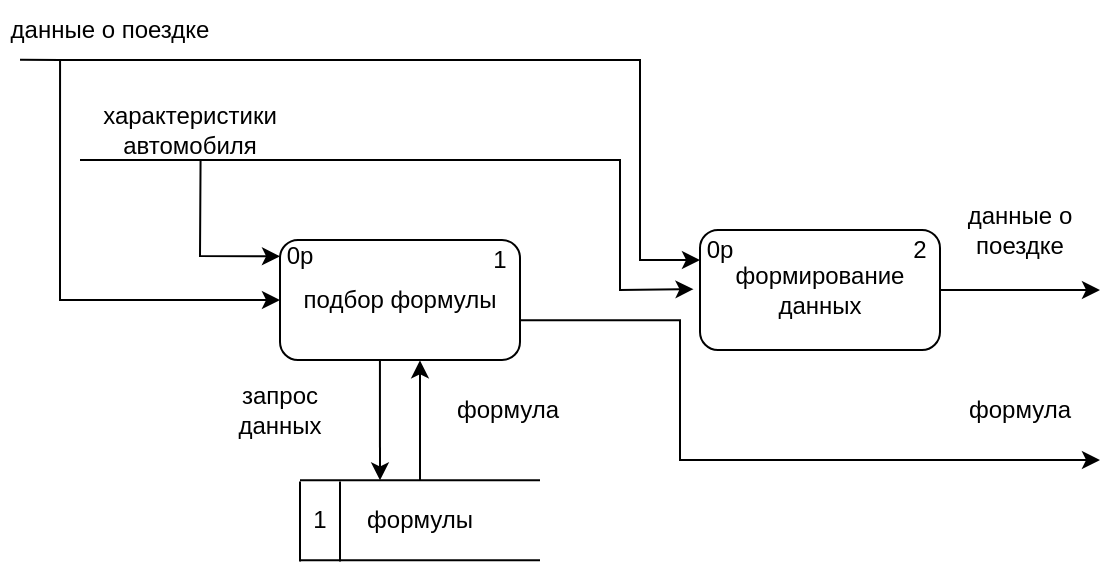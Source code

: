 <mxfile version="20.4.0" type="device"><diagram id="R9qWPSZ1YzZ_uxao64Pl" name="Страница 1"><mxGraphModel dx="918" dy="518" grid="1" gridSize="10" guides="1" tooltips="1" connect="1" arrows="1" fold="1" page="1" pageScale="1" pageWidth="827" pageHeight="1169" math="0" shadow="0"><root><mxCell id="0"/><mxCell id="1" parent="0"/><mxCell id="gXm9__LaNbnwt69IeyHa-2" value="" style="endArrow=classic;html=1;rounded=0;entryX=-0.027;entryY=0.493;entryDx=0;entryDy=0;entryPerimeter=0;exitX=0;exitY=1;exitDx=0;exitDy=0;" edge="1" parent="1" source="gXm9__LaNbnwt69IeyHa-5" target="gXm9__LaNbnwt69IeyHa-21"><mxGeometry width="50" height="50" relative="1" as="geometry"><mxPoint x="10" y="230" as="sourcePoint"/><mxPoint x="275" y="230" as="targetPoint"/><Array as="points"><mxPoint x="320" y="230"/><mxPoint x="320" y="295"/></Array></mxGeometry></mxCell><mxCell id="gXm9__LaNbnwt69IeyHa-22" style="edgeStyle=orthogonalEdgeStyle;rounded=0;orthogonalLoop=1;jettySize=auto;html=1;exitX=1;exitY=0.669;exitDx=0;exitDy=0;exitPerimeter=0;" edge="1" parent="1" source="gXm9__LaNbnwt69IeyHa-3"><mxGeometry relative="1" as="geometry"><mxPoint x="560" y="380" as="targetPoint"/><Array as="points"><mxPoint x="350" y="310"/><mxPoint x="350" y="380"/></Array></mxGeometry></mxCell><mxCell id="gXm9__LaNbnwt69IeyHa-3" value="подбор формулы" style="rounded=1;whiteSpace=wrap;html=1;" vertex="1" parent="1"><mxGeometry x="150" y="270" width="120" height="60" as="geometry"/></mxCell><mxCell id="gXm9__LaNbnwt69IeyHa-4" value="данные о поездке" style="text;html=1;strokeColor=none;fillColor=none;align=center;verticalAlign=middle;whiteSpace=wrap;rounded=0;" vertex="1" parent="1"><mxGeometry x="10" y="150" width="110" height="30" as="geometry"/></mxCell><mxCell id="gXm9__LaNbnwt69IeyHa-5" value="характеристики автомобиля" style="text;html=1;strokeColor=none;fillColor=none;align=center;verticalAlign=middle;whiteSpace=wrap;rounded=0;" vertex="1" parent="1"><mxGeometry x="50" y="200" width="110" height="30" as="geometry"/></mxCell><mxCell id="gXm9__LaNbnwt69IeyHa-6" value="0р" style="text;html=1;strokeColor=none;fillColor=none;align=center;verticalAlign=middle;whiteSpace=wrap;rounded=0;" vertex="1" parent="1"><mxGeometry x="150" y="263.17" width="20" height="30" as="geometry"/></mxCell><mxCell id="gXm9__LaNbnwt69IeyHa-7" value="1" style="text;html=1;strokeColor=none;fillColor=none;align=center;verticalAlign=middle;whiteSpace=wrap;rounded=0;" vertex="1" parent="1"><mxGeometry x="250" y="264.67" width="20" height="30" as="geometry"/></mxCell><mxCell id="gXm9__LaNbnwt69IeyHa-8" value="" style="group" vertex="1" connectable="0" parent="1"><mxGeometry x="160" y="390.18" width="120" height="40.57" as="geometry"/></mxCell><mxCell id="gXm9__LaNbnwt69IeyHa-9" value="" style="endArrow=none;html=1;rounded=0;" edge="1" parent="gXm9__LaNbnwt69IeyHa-8"><mxGeometry width="50" height="50" relative="1" as="geometry"><mxPoint as="sourcePoint"/><mxPoint x="120" as="targetPoint"/></mxGeometry></mxCell><mxCell id="gXm9__LaNbnwt69IeyHa-10" value="" style="endArrow=none;html=1;rounded=0;" edge="1" parent="gXm9__LaNbnwt69IeyHa-8"><mxGeometry width="50" height="50" relative="1" as="geometry"><mxPoint y="40" as="sourcePoint"/><mxPoint x="120" y="40" as="targetPoint"/></mxGeometry></mxCell><mxCell id="gXm9__LaNbnwt69IeyHa-11" value="" style="endArrow=none;html=1;rounded=0;" edge="1" parent="gXm9__LaNbnwt69IeyHa-8"><mxGeometry width="50" height="50" relative="1" as="geometry"><mxPoint y="40.57" as="sourcePoint"/><mxPoint y="0.57" as="targetPoint"/></mxGeometry></mxCell><mxCell id="gXm9__LaNbnwt69IeyHa-12" value="" style="endArrow=none;html=1;rounded=0;" edge="1" parent="gXm9__LaNbnwt69IeyHa-8"><mxGeometry width="50" height="50" relative="1" as="geometry"><mxPoint x="20" y="40.57" as="sourcePoint"/><mxPoint x="20" y="0.57" as="targetPoint"/></mxGeometry></mxCell><mxCell id="gXm9__LaNbnwt69IeyHa-13" value="1" style="text;html=1;strokeColor=none;fillColor=none;align=center;verticalAlign=middle;whiteSpace=wrap;rounded=0;" vertex="1" parent="gXm9__LaNbnwt69IeyHa-8"><mxGeometry width="20" height="40" as="geometry"/></mxCell><mxCell id="gXm9__LaNbnwt69IeyHa-14" value="формулы" style="text;html=1;strokeColor=none;fillColor=none;align=center;verticalAlign=middle;whiteSpace=wrap;rounded=0;" vertex="1" parent="gXm9__LaNbnwt69IeyHa-8"><mxGeometry x="30" y="5" width="60" height="30" as="geometry"/></mxCell><mxCell id="gXm9__LaNbnwt69IeyHa-15" value="формула" style="text;html=1;strokeColor=none;fillColor=none;align=center;verticalAlign=middle;whiteSpace=wrap;rounded=0;" vertex="1" parent="1"><mxGeometry x="224" y="340.18" width="80" height="30" as="geometry"/></mxCell><mxCell id="gXm9__LaNbnwt69IeyHa-16" value="" style="endArrow=classic;html=1;rounded=0;entryX=0.5;entryY=1;entryDx=0;entryDy=0;" edge="1" parent="1"><mxGeometry width="50" height="50" relative="1" as="geometry"><mxPoint x="220" y="390.18" as="sourcePoint"/><mxPoint x="220" y="330.18" as="targetPoint"/></mxGeometry></mxCell><mxCell id="gXm9__LaNbnwt69IeyHa-17" value="" style="endArrow=classic;html=1;rounded=0;exitX=0.333;exitY=0.997;exitDx=0;exitDy=0;exitPerimeter=0;" edge="1" parent="1"><mxGeometry width="50" height="50" relative="1" as="geometry"><mxPoint x="199.96" y="330.0" as="sourcePoint"/><mxPoint x="200" y="390.18" as="targetPoint"/></mxGeometry></mxCell><mxCell id="gXm9__LaNbnwt69IeyHa-18" value="запрос данных" style="text;html=1;strokeColor=none;fillColor=none;align=center;verticalAlign=middle;whiteSpace=wrap;rounded=0;" vertex="1" parent="1"><mxGeometry x="110" y="340.18" width="80" height="30" as="geometry"/></mxCell><mxCell id="gXm9__LaNbnwt69IeyHa-20" value="" style="endArrow=classic;html=1;rounded=0;entryX=0;entryY=0.25;entryDx=0;entryDy=0;exitX=0.091;exitY=0.994;exitDx=0;exitDy=0;exitPerimeter=0;" edge="1" parent="1" source="gXm9__LaNbnwt69IeyHa-4" target="gXm9__LaNbnwt69IeyHa-21"><mxGeometry width="50" height="50" relative="1" as="geometry"><mxPoint x="100" y="180" as="sourcePoint"/><mxPoint x="340" y="280" as="targetPoint"/><Array as="points"><mxPoint x="40" y="180"/><mxPoint x="330" y="180"/><mxPoint x="330" y="280"/></Array></mxGeometry></mxCell><mxCell id="gXm9__LaNbnwt69IeyHa-21" value="формирование данных" style="rounded=1;whiteSpace=wrap;html=1;" vertex="1" parent="1"><mxGeometry x="360" y="265" width="120" height="60" as="geometry"/></mxCell><mxCell id="gXm9__LaNbnwt69IeyHa-23" value="формула" style="text;html=1;strokeColor=none;fillColor=none;align=center;verticalAlign=middle;whiteSpace=wrap;rounded=0;" vertex="1" parent="1"><mxGeometry x="480" y="340.18" width="80" height="30" as="geometry"/></mxCell><mxCell id="gXm9__LaNbnwt69IeyHa-24" value="" style="endArrow=classic;html=1;rounded=0;exitX=1;exitY=0.5;exitDx=0;exitDy=0;" edge="1" parent="1" source="gXm9__LaNbnwt69IeyHa-21"><mxGeometry width="50" height="50" relative="1" as="geometry"><mxPoint x="510" y="300" as="sourcePoint"/><mxPoint x="560" y="295" as="targetPoint"/></mxGeometry></mxCell><mxCell id="gXm9__LaNbnwt69IeyHa-25" value="данные о поездке" style="text;html=1;strokeColor=none;fillColor=none;align=center;verticalAlign=middle;whiteSpace=wrap;rounded=0;" vertex="1" parent="1"><mxGeometry x="490" y="250" width="60" height="30" as="geometry"/></mxCell><mxCell id="gXm9__LaNbnwt69IeyHa-26" value="" style="endArrow=classic;html=1;rounded=0;entryX=0;entryY=0.5;entryDx=0;entryDy=0;exitX=0.548;exitY=1.011;exitDx=0;exitDy=0;exitPerimeter=0;" edge="1" parent="1" source="gXm9__LaNbnwt69IeyHa-5" target="gXm9__LaNbnwt69IeyHa-6"><mxGeometry width="50" height="50" relative="1" as="geometry"><mxPoint x="80" y="280" as="sourcePoint"/><mxPoint x="130" y="230" as="targetPoint"/><Array as="points"><mxPoint x="110" y="278"/></Array></mxGeometry></mxCell><mxCell id="gXm9__LaNbnwt69IeyHa-27" value="" style="endArrow=classic;html=1;rounded=0;entryX=0;entryY=0.5;entryDx=0;entryDy=0;exitX=0.273;exitY=1;exitDx=0;exitDy=0;exitPerimeter=0;" edge="1" parent="1" source="gXm9__LaNbnwt69IeyHa-4" target="gXm9__LaNbnwt69IeyHa-3"><mxGeometry width="50" height="50" relative="1" as="geometry"><mxPoint x="40" y="190" as="sourcePoint"/><mxPoint x="70" y="210" as="targetPoint"/><Array as="points"><mxPoint x="40" y="300"/></Array></mxGeometry></mxCell><mxCell id="gXm9__LaNbnwt69IeyHa-28" value="0р" style="text;html=1;strokeColor=none;fillColor=none;align=center;verticalAlign=middle;whiteSpace=wrap;rounded=0;" vertex="1" parent="1"><mxGeometry x="360" y="260" width="20" height="30" as="geometry"/></mxCell><mxCell id="gXm9__LaNbnwt69IeyHa-29" value="2" style="text;html=1;strokeColor=none;fillColor=none;align=center;verticalAlign=middle;whiteSpace=wrap;rounded=0;" vertex="1" parent="1"><mxGeometry x="460" y="260" width="20" height="30" as="geometry"/></mxCell></root></mxGraphModel></diagram></mxfile>